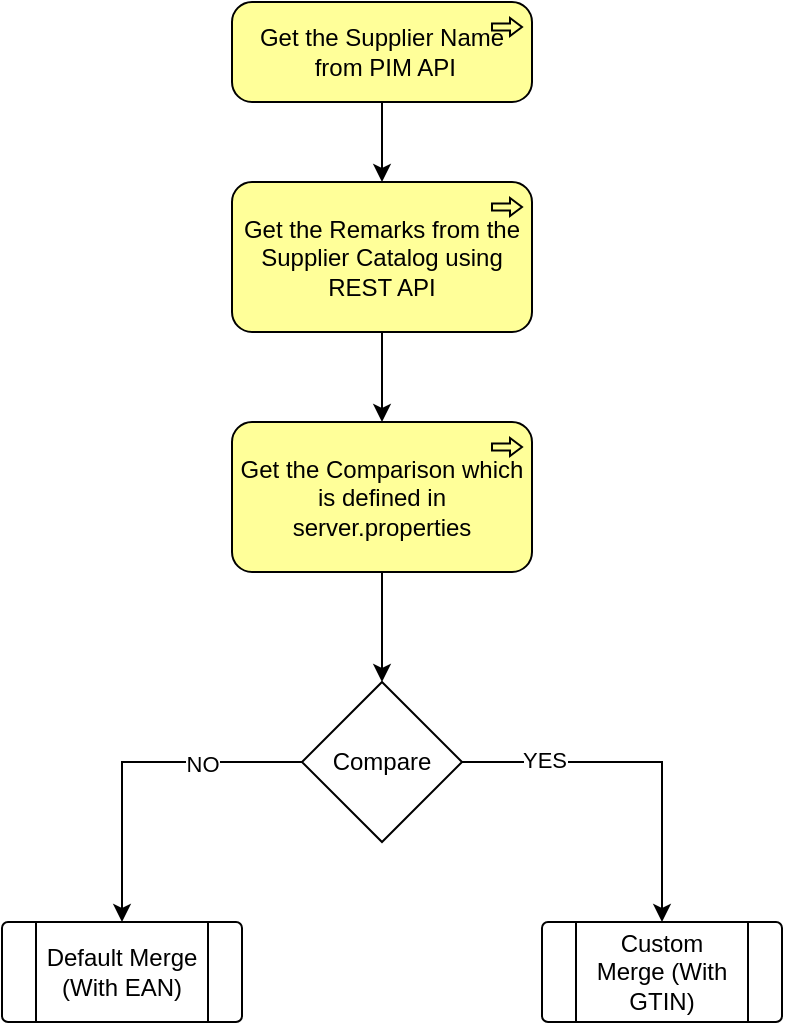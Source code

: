 <mxfile version="14.5.7" type="github">
  <diagram id="jq7CLsASXzSHqqgotllC" name="Merge">
    <mxGraphModel dx="1102" dy="1564" grid="1" gridSize="10" guides="1" tooltips="1" connect="1" arrows="1" fold="1" page="1" pageScale="1" pageWidth="1169" pageHeight="827" math="0" shadow="0">
      <root>
        <mxCell id="0" />
        <mxCell id="1" parent="0" />
        <mxCell id="OsWPTND-dAeVox1oGxLM-4" value="" style="group" vertex="1" connectable="0" parent="1">
          <mxGeometry x="310" y="-290" width="120" height="50" as="geometry" />
        </mxCell>
        <mxCell id="OsWPTND-dAeVox1oGxLM-2" value="" style="verticalLabelPosition=bottom;verticalAlign=top;html=1;shape=process;whiteSpace=wrap;rounded=1;size=0.14;arcSize=6;" vertex="1" parent="OsWPTND-dAeVox1oGxLM-4">
          <mxGeometry width="120" height="50" as="geometry" />
        </mxCell>
        <mxCell id="OsWPTND-dAeVox1oGxLM-3" value="Default Merge (With EAN)" style="text;html=1;strokeColor=none;fillColor=none;align=center;verticalAlign=middle;whiteSpace=wrap;rounded=0;" vertex="1" parent="OsWPTND-dAeVox1oGxLM-4">
          <mxGeometry x="20" y="11.364" width="80" height="27.273" as="geometry" />
        </mxCell>
        <mxCell id="OsWPTND-dAeVox1oGxLM-5" value="" style="group" vertex="1" connectable="0" parent="1">
          <mxGeometry x="580" y="-290" width="120" height="50" as="geometry" />
        </mxCell>
        <mxCell id="OsWPTND-dAeVox1oGxLM-6" value="" style="verticalLabelPosition=bottom;verticalAlign=top;html=1;shape=process;whiteSpace=wrap;rounded=1;size=0.14;arcSize=6;" vertex="1" parent="OsWPTND-dAeVox1oGxLM-5">
          <mxGeometry width="120" height="50" as="geometry" />
        </mxCell>
        <mxCell id="OsWPTND-dAeVox1oGxLM-7" value="Custom Merge (With GTIN)" style="text;html=1;strokeColor=none;fillColor=none;align=center;verticalAlign=middle;whiteSpace=wrap;rounded=0;" vertex="1" parent="OsWPTND-dAeVox1oGxLM-5">
          <mxGeometry x="20" y="11.364" width="80" height="27.273" as="geometry" />
        </mxCell>
        <mxCell id="OsWPTND-dAeVox1oGxLM-17" style="edgeStyle=orthogonalEdgeStyle;rounded=0;orthogonalLoop=1;jettySize=auto;html=1;" edge="1" parent="1" source="OsWPTND-dAeVox1oGxLM-8" target="OsWPTND-dAeVox1oGxLM-6">
          <mxGeometry relative="1" as="geometry" />
        </mxCell>
        <mxCell id="OsWPTND-dAeVox1oGxLM-19" value="YES" style="edgeLabel;html=1;align=center;verticalAlign=middle;resizable=0;points=[];" vertex="1" connectable="0" parent="OsWPTND-dAeVox1oGxLM-17">
          <mxGeometry x="-0.549" y="1" relative="1" as="geometry">
            <mxPoint as="offset" />
          </mxGeometry>
        </mxCell>
        <mxCell id="OsWPTND-dAeVox1oGxLM-18" style="edgeStyle=orthogonalEdgeStyle;rounded=0;orthogonalLoop=1;jettySize=auto;html=1;" edge="1" parent="1" source="OsWPTND-dAeVox1oGxLM-8" target="OsWPTND-dAeVox1oGxLM-2">
          <mxGeometry relative="1" as="geometry" />
        </mxCell>
        <mxCell id="OsWPTND-dAeVox1oGxLM-20" value="NO" style="edgeLabel;html=1;align=center;verticalAlign=middle;resizable=0;points=[];" vertex="1" connectable="0" parent="OsWPTND-dAeVox1oGxLM-18">
          <mxGeometry x="-0.413" y="1" relative="1" as="geometry">
            <mxPoint as="offset" />
          </mxGeometry>
        </mxCell>
        <mxCell id="OsWPTND-dAeVox1oGxLM-8" value="Compare" style="rhombus;whiteSpace=wrap;html=1;" vertex="1" parent="1">
          <mxGeometry x="460" y="-410" width="80" height="80" as="geometry" />
        </mxCell>
        <mxCell id="OsWPTND-dAeVox1oGxLM-21" value="" style="edgeStyle=orthogonalEdgeStyle;rounded=0;orthogonalLoop=1;jettySize=auto;html=1;" edge="1" parent="1" source="OsWPTND-dAeVox1oGxLM-11" target="OsWPTND-dAeVox1oGxLM-16">
          <mxGeometry relative="1" as="geometry" />
        </mxCell>
        <mxCell id="OsWPTND-dAeVox1oGxLM-11" value="Get the Remarks from the Supplier Catalog using REST API" style="html=1;outlineConnect=0;whiteSpace=wrap;fillColor=#ffff99;shape=mxgraph.archimate3.application;appType=proc;archiType=rounded;" vertex="1" parent="1">
          <mxGeometry x="425" y="-660" width="150" height="75" as="geometry" />
        </mxCell>
        <mxCell id="OsWPTND-dAeVox1oGxLM-13" value="" style="edgeStyle=orthogonalEdgeStyle;rounded=0;orthogonalLoop=1;jettySize=auto;html=1;" edge="1" parent="1" source="OsWPTND-dAeVox1oGxLM-12" target="OsWPTND-dAeVox1oGxLM-11">
          <mxGeometry relative="1" as="geometry" />
        </mxCell>
        <mxCell id="OsWPTND-dAeVox1oGxLM-12" value="Get the Supplier Name &amp;nbsp;from PIM API" style="html=1;outlineConnect=0;whiteSpace=wrap;fillColor=#ffff99;shape=mxgraph.archimate3.application;appType=proc;archiType=rounded;" vertex="1" parent="1">
          <mxGeometry x="425" y="-750" width="150" height="50" as="geometry" />
        </mxCell>
        <mxCell id="OsWPTND-dAeVox1oGxLM-22" value="" style="edgeStyle=orthogonalEdgeStyle;rounded=0;orthogonalLoop=1;jettySize=auto;html=1;" edge="1" parent="1" source="OsWPTND-dAeVox1oGxLM-16" target="OsWPTND-dAeVox1oGxLM-8">
          <mxGeometry relative="1" as="geometry" />
        </mxCell>
        <mxCell id="OsWPTND-dAeVox1oGxLM-16" value="Get the Comparison which is defined in server.properties" style="html=1;outlineConnect=0;whiteSpace=wrap;fillColor=#ffff99;shape=mxgraph.archimate3.application;appType=proc;archiType=rounded;" vertex="1" parent="1">
          <mxGeometry x="425" y="-540" width="150" height="75" as="geometry" />
        </mxCell>
      </root>
    </mxGraphModel>
  </diagram>
</mxfile>
